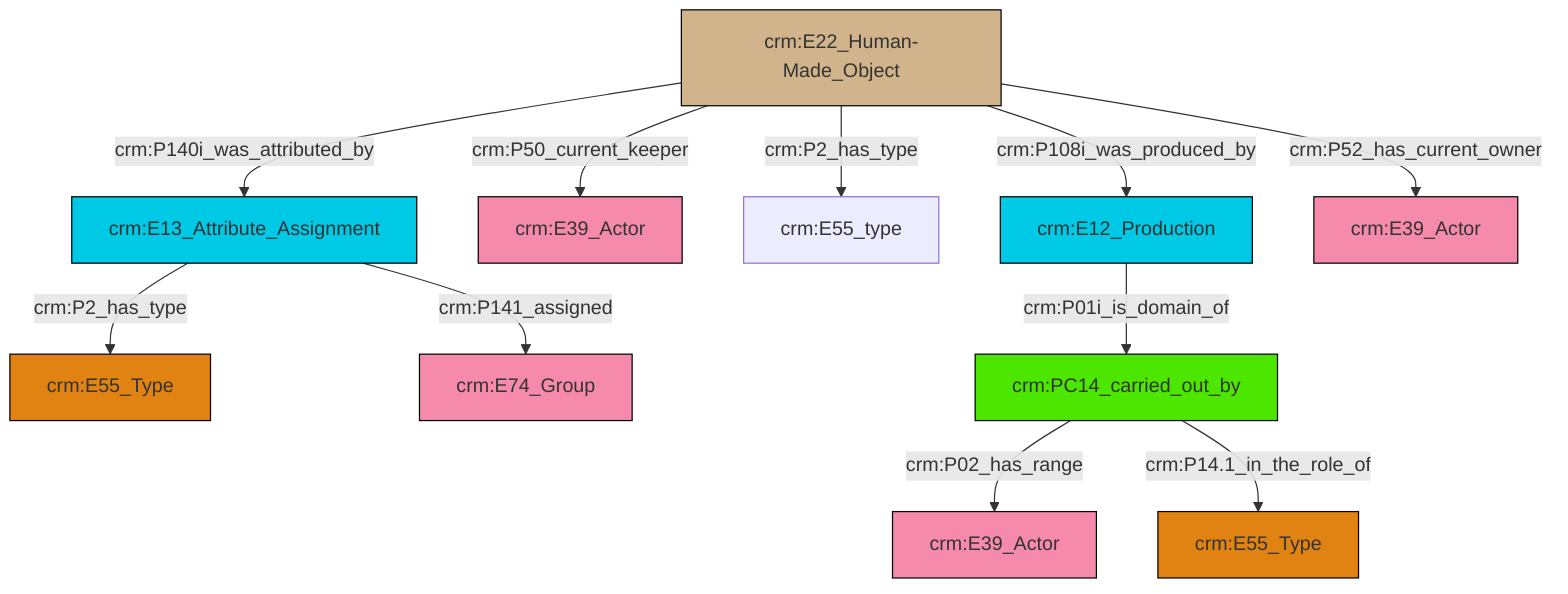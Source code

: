 graph TD
classDef Literal fill:#f2f2f2,stroke:#000000;
classDef CRM_Entity fill:#FFFFFF,stroke:#000000;
classDef Temporal_Entity fill:#00C9E6, stroke:#000000;
classDef Type fill:#E18312, stroke:#000000;
classDef Time-Span fill:#2C9C91, stroke:#000000;
classDef Appellation fill:#FFEB7F, stroke:#000000;
classDef Place fill:#008836, stroke:#000000;
classDef Persistent_Item fill:#B266B2, stroke:#000000;
classDef Conceptual_Object fill:#FFD700, stroke:#000000;
classDef Physical_Thing fill:#D2B48C, stroke:#000000;
classDef Actor fill:#f58aad, stroke:#000000;
classDef PC_Classes fill:#4ce600, stroke:#000000;
classDef Multi fill:#cccccc,stroke:#000000;

0["crm:E13_Attribute_Assignment"]:::Temporal_Entity -->|crm:P2_has_type| 1["crm:E55_Type"]:::Type
2["crm:E22_Human-Made_Object"]:::Physical_Thing -->|crm:P50_current_keeper| 3["crm:E39_Actor"]:::Actor
2["crm:E22_Human-Made_Object"]:::Physical_Thing -->|crm:P140i_was_attributed_by| 0["crm:E13_Attribute_Assignment"]:::Temporal_Entity
0["crm:E13_Attribute_Assignment"]:::Temporal_Entity -->|crm:P141_assigned| 10["crm:E74_Group"]:::Actor
13["crm:PC14_carried_out_by"]:::PC_Classes -->|crm:P02_has_range| 14["crm:E39_Actor"]:::Actor
13["crm:PC14_carried_out_by"]:::PC_Classes -->|crm:P14.1_in_the_role_of| 4["crm:E55_Type"]:::Type
2["crm:E22_Human-Made_Object"]:::Physical_Thing -->|crm:P52_has_current_owner| 17["crm:E39_Actor"]:::Actor
11["crm:E12_Production"]:::Temporal_Entity -->|crm:P01i_is_domain_of| 13["crm:PC14_carried_out_by"]:::PC_Classes
2["crm:E22_Human-Made_Object"]:::Physical_Thing -->|crm:P108i_was_produced_by| 11["crm:E12_Production"]:::Temporal_Entity
2["crm:E22_Human-Made_Object"]:::Physical_Thing -->|crm:P2_has_type| 7["crm:E55_type"]:::Default